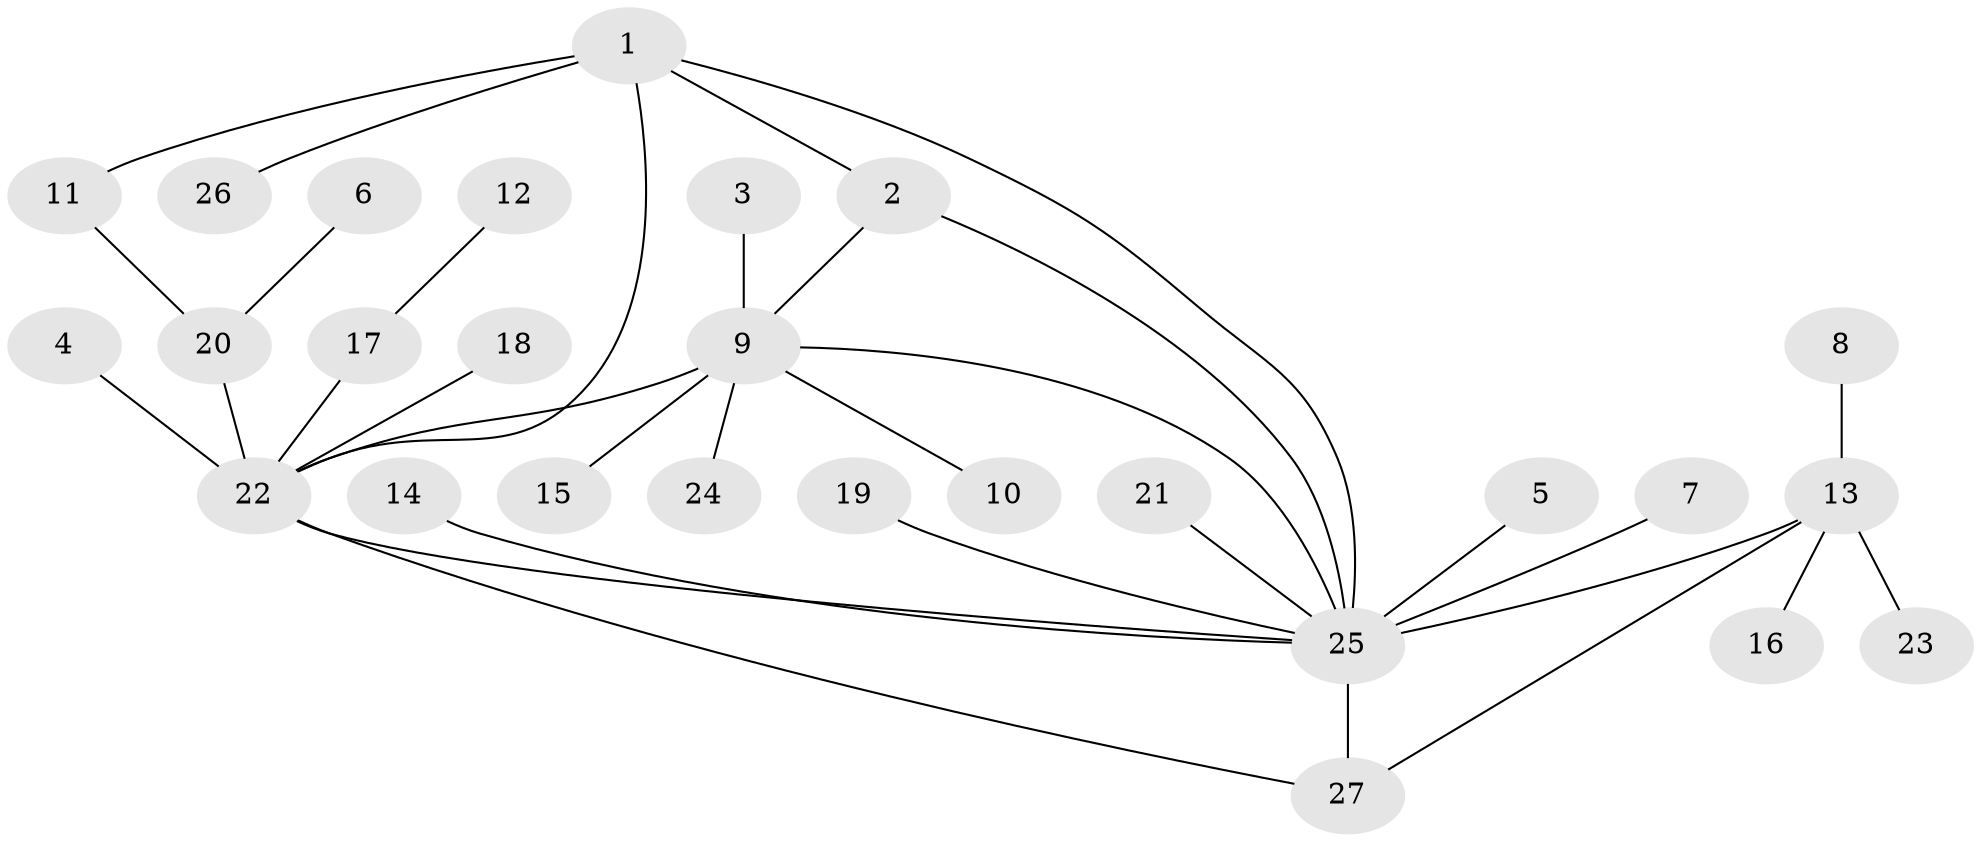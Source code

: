 // original degree distribution, {3: 0.1509433962264151, 9: 0.018867924528301886, 8: 0.018867924528301886, 5: 0.07547169811320754, 7: 0.03773584905660377, 1: 0.5471698113207547, 4: 0.018867924528301886, 2: 0.1320754716981132}
// Generated by graph-tools (version 1.1) at 2025/50/03/09/25 03:50:43]
// undirected, 27 vertices, 33 edges
graph export_dot {
graph [start="1"]
  node [color=gray90,style=filled];
  1;
  2;
  3;
  4;
  5;
  6;
  7;
  8;
  9;
  10;
  11;
  12;
  13;
  14;
  15;
  16;
  17;
  18;
  19;
  20;
  21;
  22;
  23;
  24;
  25;
  26;
  27;
  1 -- 2 [weight=1.0];
  1 -- 11 [weight=1.0];
  1 -- 22 [weight=2.0];
  1 -- 25 [weight=2.0];
  1 -- 26 [weight=1.0];
  2 -- 9 [weight=1.0];
  2 -- 25 [weight=1.0];
  3 -- 9 [weight=1.0];
  4 -- 22 [weight=1.0];
  5 -- 25 [weight=1.0];
  6 -- 20 [weight=1.0];
  7 -- 25 [weight=1.0];
  8 -- 13 [weight=1.0];
  9 -- 10 [weight=1.0];
  9 -- 15 [weight=1.0];
  9 -- 22 [weight=1.0];
  9 -- 24 [weight=1.0];
  9 -- 25 [weight=1.0];
  11 -- 20 [weight=1.0];
  12 -- 17 [weight=1.0];
  13 -- 16 [weight=1.0];
  13 -- 23 [weight=1.0];
  13 -- 25 [weight=1.0];
  13 -- 27 [weight=1.0];
  14 -- 25 [weight=1.0];
  17 -- 22 [weight=1.0];
  18 -- 22 [weight=1.0];
  19 -- 25 [weight=1.0];
  20 -- 22 [weight=1.0];
  21 -- 25 [weight=1.0];
  22 -- 25 [weight=1.0];
  22 -- 27 [weight=1.0];
  25 -- 27 [weight=1.0];
}
